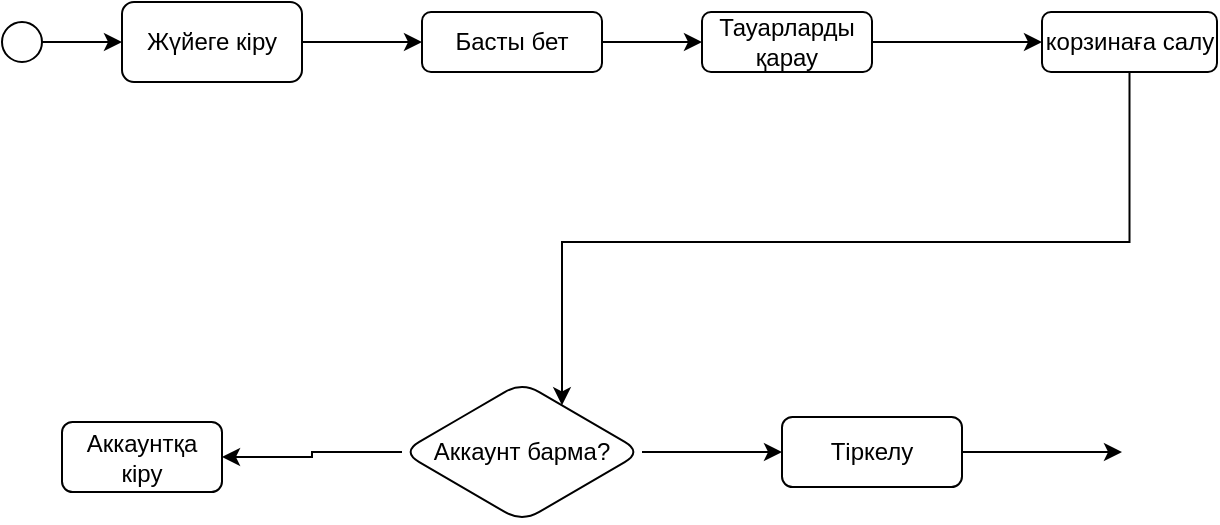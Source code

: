 <mxfile version="24.3.1" type="github">
  <diagram id="R2lEEEUBdFMjLlhIrx00" name="Page-1">
    <mxGraphModel dx="1194" dy="541" grid="1" gridSize="10" guides="1" tooltips="1" connect="1" arrows="1" fold="1" page="1" pageScale="1" pageWidth="850" pageHeight="1100" math="0" shadow="0" extFonts="Permanent Marker^https://fonts.googleapis.com/css?family=Permanent+Marker">
      <root>
        <mxCell id="0" />
        <mxCell id="1" parent="0" />
        <mxCell id="rEoWHnive5NegohD-Rja-9" value="" style="edgeStyle=orthogonalEdgeStyle;rounded=0;orthogonalLoop=1;jettySize=auto;html=1;" edge="1" parent="1" source="rEoWHnive5NegohD-Rja-1" target="rEoWHnive5NegohD-Rja-2">
          <mxGeometry relative="1" as="geometry" />
        </mxCell>
        <mxCell id="rEoWHnive5NegohD-Rja-1" value="" style="ellipse;whiteSpace=wrap;html=1;aspect=fixed;" vertex="1" parent="1">
          <mxGeometry x="100" y="50" width="20" height="20" as="geometry" />
        </mxCell>
        <mxCell id="rEoWHnive5NegohD-Rja-3" style="edgeStyle=orthogonalEdgeStyle;rounded=0;orthogonalLoop=1;jettySize=auto;html=1;" edge="1" parent="1" source="rEoWHnive5NegohD-Rja-2" target="rEoWHnive5NegohD-Rja-4">
          <mxGeometry relative="1" as="geometry">
            <mxPoint x="410" y="60" as="targetPoint" />
          </mxGeometry>
        </mxCell>
        <mxCell id="rEoWHnive5NegohD-Rja-2" value="Жүйеге кіру" style="rounded=1;whiteSpace=wrap;html=1;" vertex="1" parent="1">
          <mxGeometry x="160" y="40" width="90" height="40" as="geometry" />
        </mxCell>
        <mxCell id="rEoWHnive5NegohD-Rja-7" value="" style="edgeStyle=orthogonalEdgeStyle;rounded=0;orthogonalLoop=1;jettySize=auto;html=1;" edge="1" parent="1" source="rEoWHnive5NegohD-Rja-4" target="rEoWHnive5NegohD-Rja-6">
          <mxGeometry relative="1" as="geometry" />
        </mxCell>
        <mxCell id="rEoWHnive5NegohD-Rja-4" value="Басты бет" style="rounded=1;whiteSpace=wrap;html=1;" vertex="1" parent="1">
          <mxGeometry x="310" y="45" width="90" height="30" as="geometry" />
        </mxCell>
        <mxCell id="rEoWHnive5NegohD-Rja-11" value="" style="edgeStyle=orthogonalEdgeStyle;rounded=0;orthogonalLoop=1;jettySize=auto;html=1;" edge="1" parent="1" source="rEoWHnive5NegohD-Rja-6" target="rEoWHnive5NegohD-Rja-10">
          <mxGeometry relative="1" as="geometry" />
        </mxCell>
        <mxCell id="rEoWHnive5NegohD-Rja-6" value="Тауарларды қарау" style="whiteSpace=wrap;html=1;rounded=1;" vertex="1" parent="1">
          <mxGeometry x="450" y="45" width="85" height="30" as="geometry" />
        </mxCell>
        <mxCell id="rEoWHnive5NegohD-Rja-13" value="" style="edgeStyle=orthogonalEdgeStyle;rounded=0;orthogonalLoop=1;jettySize=auto;html=1;" edge="1" parent="1" source="rEoWHnive5NegohD-Rja-10" target="rEoWHnive5NegohD-Rja-12">
          <mxGeometry relative="1" as="geometry">
            <Array as="points">
              <mxPoint x="664" y="160" />
              <mxPoint x="380" y="160" />
            </Array>
          </mxGeometry>
        </mxCell>
        <mxCell id="rEoWHnive5NegohD-Rja-10" value="корзинаға салу" style="whiteSpace=wrap;html=1;rounded=1;" vertex="1" parent="1">
          <mxGeometry x="620" y="45" width="87.5" height="30" as="geometry" />
        </mxCell>
        <mxCell id="rEoWHnive5NegohD-Rja-14" style="edgeStyle=orthogonalEdgeStyle;rounded=0;orthogonalLoop=1;jettySize=auto;html=1;" edge="1" parent="1" source="rEoWHnive5NegohD-Rja-12" target="rEoWHnive5NegohD-Rja-15">
          <mxGeometry relative="1" as="geometry">
            <mxPoint x="190" y="265" as="targetPoint" />
          </mxGeometry>
        </mxCell>
        <mxCell id="rEoWHnive5NegohD-Rja-17" style="edgeStyle=orthogonalEdgeStyle;rounded=0;orthogonalLoop=1;jettySize=auto;html=1;" edge="1" parent="1" source="rEoWHnive5NegohD-Rja-12" target="rEoWHnive5NegohD-Rja-16">
          <mxGeometry relative="1" as="geometry" />
        </mxCell>
        <mxCell id="rEoWHnive5NegohD-Rja-12" value="Аккаунт барма?" style="rhombus;whiteSpace=wrap;html=1;rounded=1;" vertex="1" parent="1">
          <mxGeometry x="300" y="230" width="120" height="70" as="geometry" />
        </mxCell>
        <mxCell id="rEoWHnive5NegohD-Rja-15" value="Аккаунтқа кіру" style="rounded=1;whiteSpace=wrap;html=1;" vertex="1" parent="1">
          <mxGeometry x="130" y="250" width="80" height="35" as="geometry" />
        </mxCell>
        <mxCell id="rEoWHnive5NegohD-Rja-18" style="edgeStyle=orthogonalEdgeStyle;rounded=0;orthogonalLoop=1;jettySize=auto;html=1;" edge="1" parent="1" source="rEoWHnive5NegohD-Rja-16">
          <mxGeometry relative="1" as="geometry">
            <mxPoint x="660" y="265" as="targetPoint" />
          </mxGeometry>
        </mxCell>
        <mxCell id="rEoWHnive5NegohD-Rja-16" value="Тіркелу" style="rounded=1;whiteSpace=wrap;html=1;" vertex="1" parent="1">
          <mxGeometry x="490" y="247.5" width="90" height="35" as="geometry" />
        </mxCell>
      </root>
    </mxGraphModel>
  </diagram>
</mxfile>

